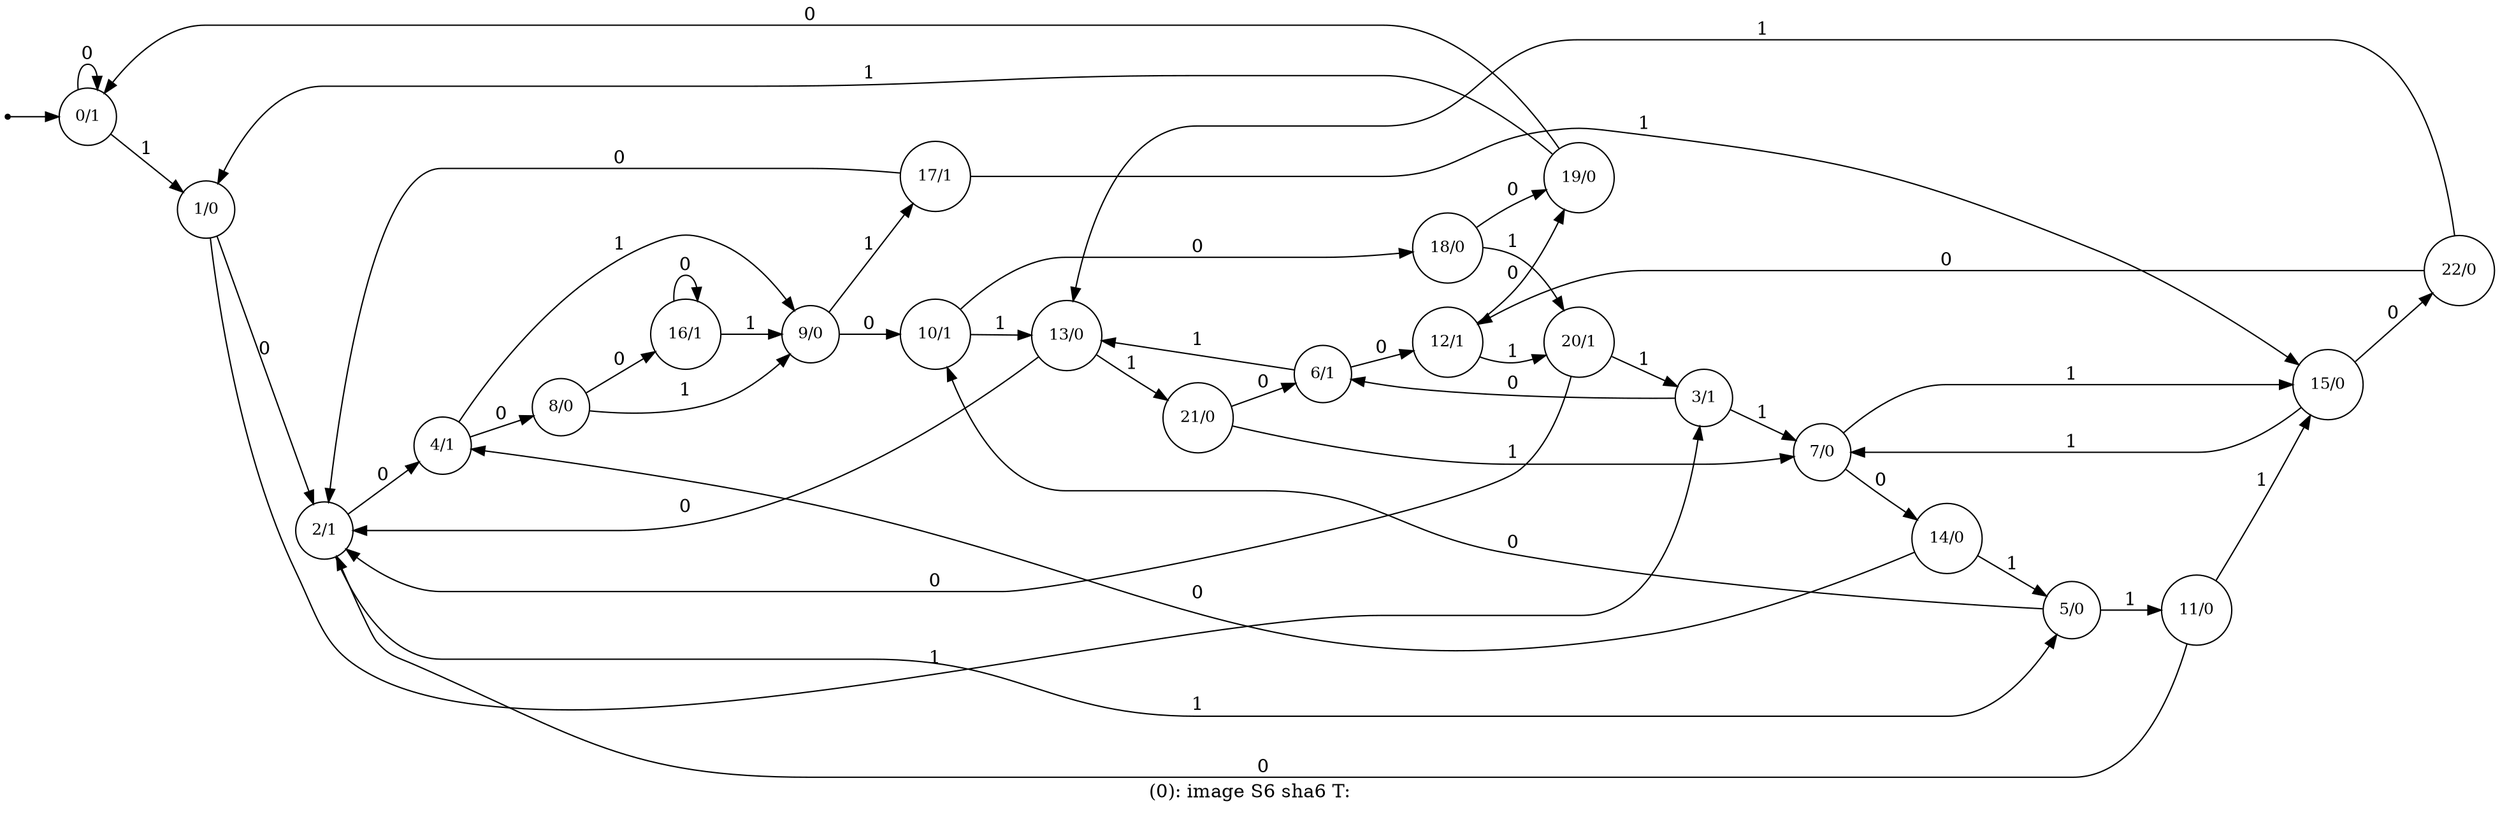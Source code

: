 digraph G {
label = "(0): image S6 sha6 T:";
rankdir = LR;
node [shape = circle, label="0/1", fontsize=12]0;
node [shape = circle, label="1/0", fontsize=12]1;
node [shape = circle, label="2/1", fontsize=12]2;
node [shape = circle, label="3/1", fontsize=12]3;
node [shape = circle, label="4/1", fontsize=12]4;
node [shape = circle, label="5/0", fontsize=12]5;
node [shape = circle, label="6/1", fontsize=12]6;
node [shape = circle, label="7/0", fontsize=12]7;
node [shape = circle, label="8/0", fontsize=12]8;
node [shape = circle, label="9/0", fontsize=12]9;
node [shape = circle, label="10/1", fontsize=12]10;
node [shape = circle, label="11/0", fontsize=12]11;
node [shape = circle, label="12/1", fontsize=12]12;
node [shape = circle, label="13/0", fontsize=12]13;
node [shape = circle, label="14/0", fontsize=12]14;
node [shape = circle, label="15/0", fontsize=12]15;
node [shape = circle, label="16/1", fontsize=12]16;
node [shape = circle, label="17/1", fontsize=12]17;
node [shape = circle, label="18/0", fontsize=12]18;
node [shape = circle, label="19/0", fontsize=12]19;
node [shape = circle, label="20/1", fontsize=12]20;
node [shape = circle, label="21/0", fontsize=12]21;
node [shape = circle, label="22/0", fontsize=12]22;
node [shape = point ]; qi
qi -> 0;
0 -> 0[ label = "0"];
0 -> 1[ label = "1"];
1 -> 2[ label = "0"];
1 -> 3[ label = "1"];
2 -> 4[ label = "0"];
2 -> 5[ label = "1"];
3 -> 6[ label = "0"];
3 -> 7[ label = "1"];
4 -> 8[ label = "0"];
4 -> 9[ label = "1"];
5 -> 10[ label = "0"];
5 -> 11[ label = "1"];
6 -> 12[ label = "0"];
6 -> 13[ label = "1"];
7 -> 14[ label = "0"];
7 -> 15[ label = "1"];
8 -> 9[ label = "1"];
8 -> 16[ label = "0"];
9 -> 10[ label = "0"];
9 -> 17[ label = "1"];
10 -> 13[ label = "1"];
10 -> 18[ label = "0"];
11 -> 2[ label = "0"];
11 -> 15[ label = "1"];
12 -> 19[ label = "0"];
12 -> 20[ label = "1"];
13 -> 2[ label = "0"];
13 -> 21[ label = "1"];
14 -> 4[ label = "0"];
14 -> 5[ label = "1"];
15 -> 7[ label = "1"];
15 -> 22[ label = "0"];
16 -> 9[ label = "1"];
16 -> 16[ label = "0"];
17 -> 2[ label = "0"];
17 -> 15[ label = "1"];
18 -> 19[ label = "0"];
18 -> 20[ label = "1"];
19 -> 0[ label = "0"];
19 -> 1[ label = "1"];
20 -> 2[ label = "0"];
20 -> 3[ label = "1"];
21 -> 6[ label = "0"];
21 -> 7[ label = "1"];
22 -> 12[ label = "0"];
22 -> 13[ label = "1"];
}
